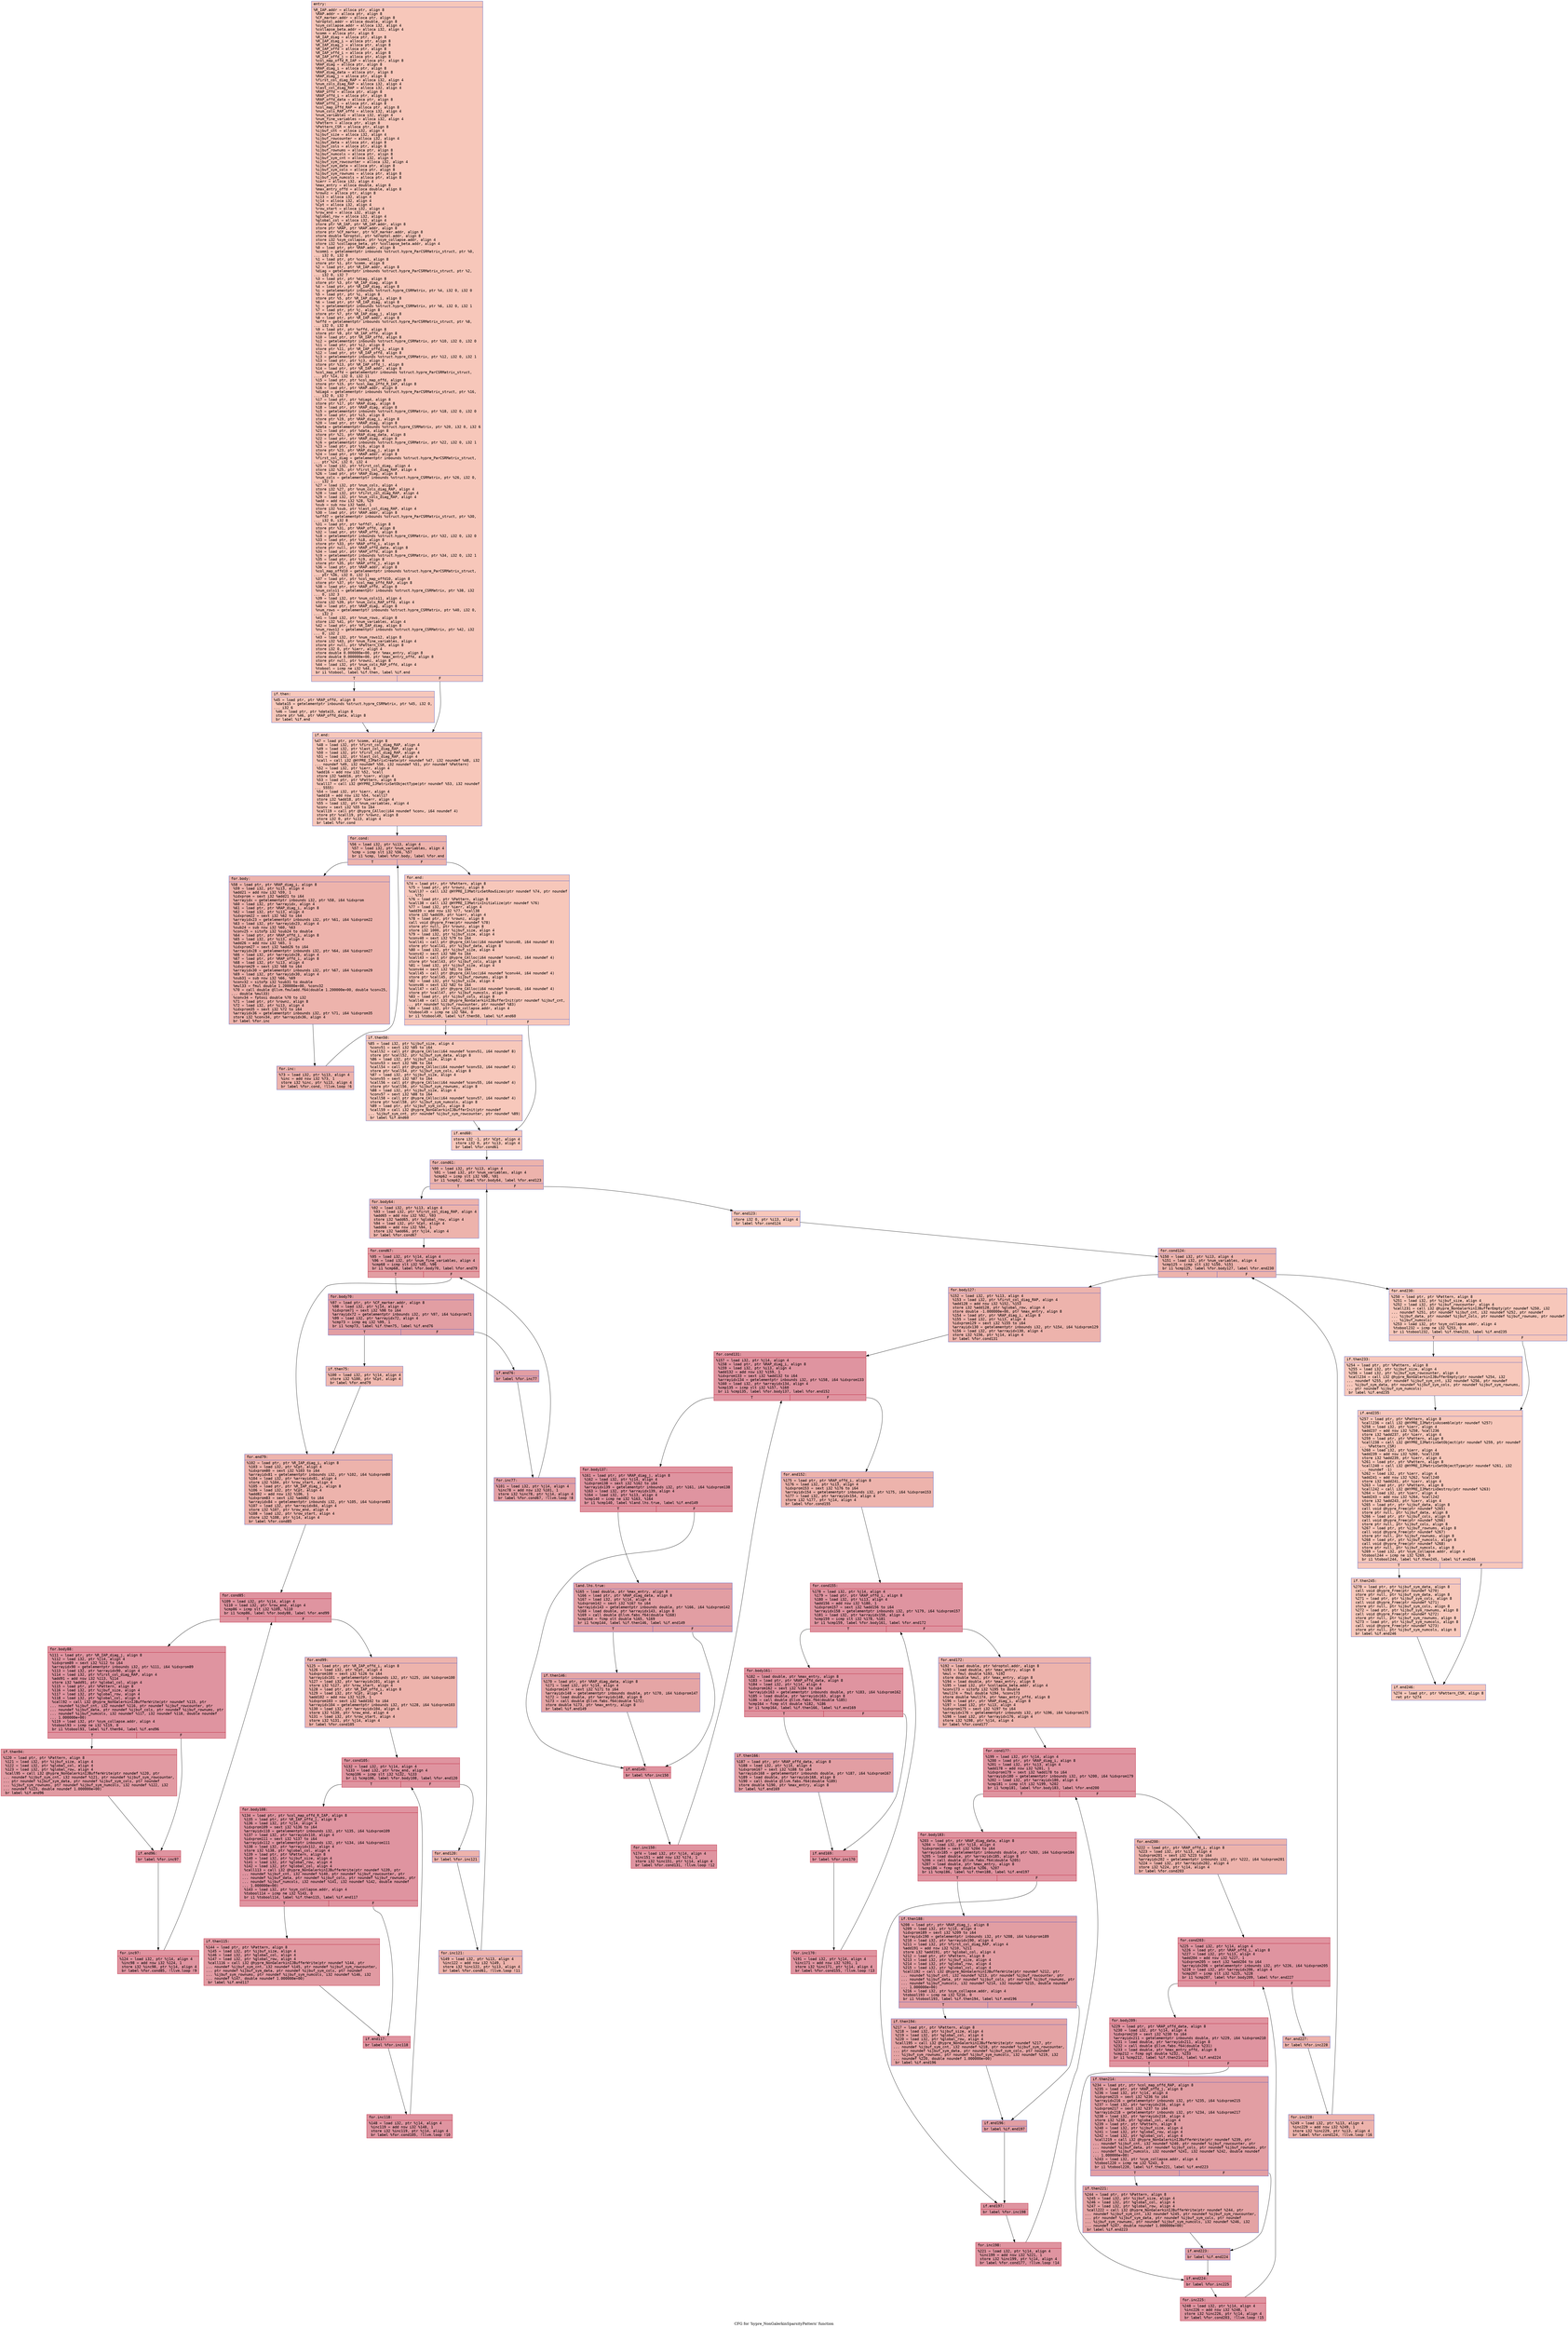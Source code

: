 digraph "CFG for 'hypre_NonGalerkinSparsityPattern' function" {
	label="CFG for 'hypre_NonGalerkinSparsityPattern' function";

	Node0x558f78bff5d0 [shape=record,color="#3d50c3ff", style=filled, fillcolor="#ec7f6370" fontname="Courier",label="{entry:\l|  %R_IAP.addr = alloca ptr, align 8\l  %RAP.addr = alloca ptr, align 8\l  %CF_marker.addr = alloca ptr, align 8\l  %droptol.addr = alloca double, align 8\l  %sym_collapse.addr = alloca i32, align 4\l  %collapse_beta.addr = alloca i32, align 4\l  %comm = alloca ptr, align 8\l  %R_IAP_diag = alloca ptr, align 8\l  %R_IAP_diag_i = alloca ptr, align 8\l  %R_IAP_diag_j = alloca ptr, align 8\l  %R_IAP_offd = alloca ptr, align 8\l  %R_IAP_offd_i = alloca ptr, align 8\l  %R_IAP_offd_j = alloca ptr, align 8\l  %col_map_offd_R_IAP = alloca ptr, align 8\l  %RAP_diag = alloca ptr, align 8\l  %RAP_diag_i = alloca ptr, align 8\l  %RAP_diag_data = alloca ptr, align 8\l  %RAP_diag_j = alloca ptr, align 8\l  %first_col_diag_RAP = alloca i32, align 4\l  %num_cols_diag_RAP = alloca i32, align 4\l  %last_col_diag_RAP = alloca i32, align 4\l  %RAP_offd = alloca ptr, align 8\l  %RAP_offd_i = alloca ptr, align 8\l  %RAP_offd_data = alloca ptr, align 8\l  %RAP_offd_j = alloca ptr, align 8\l  %col_map_offd_RAP = alloca ptr, align 8\l  %num_cols_RAP_offd = alloca i32, align 4\l  %num_variables = alloca i32, align 4\l  %num_fine_variables = alloca i32, align 4\l  %Pattern = alloca ptr, align 8\l  %Pattern_CSR = alloca ptr, align 8\l  %ijbuf_cnt = alloca i32, align 4\l  %ijbuf_size = alloca i32, align 4\l  %ijbuf_rowcounter = alloca i32, align 4\l  %ijbuf_data = alloca ptr, align 8\l  %ijbuf_cols = alloca ptr, align 8\l  %ijbuf_rownums = alloca ptr, align 8\l  %ijbuf_numcols = alloca ptr, align 8\l  %ijbuf_sym_cnt = alloca i32, align 4\l  %ijbuf_sym_rowcounter = alloca i32, align 4\l  %ijbuf_sym_data = alloca ptr, align 8\l  %ijbuf_sym_cols = alloca ptr, align 8\l  %ijbuf_sym_rownums = alloca ptr, align 8\l  %ijbuf_sym_numcols = alloca ptr, align 8\l  %ierr = alloca i32, align 4\l  %max_entry = alloca double, align 8\l  %max_entry_offd = alloca double, align 8\l  %rownz = alloca ptr, align 8\l  %i13 = alloca i32, align 4\l  %j14 = alloca i32, align 4\l  %Cpt = alloca i32, align 4\l  %row_start = alloca i32, align 4\l  %row_end = alloca i32, align 4\l  %global_row = alloca i32, align 4\l  %global_col = alloca i32, align 4\l  store ptr %R_IAP, ptr %R_IAP.addr, align 8\l  store ptr %RAP, ptr %RAP.addr, align 8\l  store ptr %CF_marker, ptr %CF_marker.addr, align 8\l  store double %droptol, ptr %droptol.addr, align 8\l  store i32 %sym_collapse, ptr %sym_collapse.addr, align 4\l  store i32 %collapse_beta, ptr %collapse_beta.addr, align 4\l  %0 = load ptr, ptr %RAP.addr, align 8\l  %comm1 = getelementptr inbounds %struct.hypre_ParCSRMatrix_struct, ptr %0,\l... i32 0, i32 0\l  %1 = load ptr, ptr %comm1, align 8\l  store ptr %1, ptr %comm, align 8\l  %2 = load ptr, ptr %R_IAP.addr, align 8\l  %diag = getelementptr inbounds %struct.hypre_ParCSRMatrix_struct, ptr %2,\l... i32 0, i32 7\l  %3 = load ptr, ptr %diag, align 8\l  store ptr %3, ptr %R_IAP_diag, align 8\l  %4 = load ptr, ptr %R_IAP_diag, align 8\l  %i = getelementptr inbounds %struct.hypre_CSRMatrix, ptr %4, i32 0, i32 0\l  %5 = load ptr, ptr %i, align 8\l  store ptr %5, ptr %R_IAP_diag_i, align 8\l  %6 = load ptr, ptr %R_IAP_diag, align 8\l  %j = getelementptr inbounds %struct.hypre_CSRMatrix, ptr %6, i32 0, i32 1\l  %7 = load ptr, ptr %j, align 8\l  store ptr %7, ptr %R_IAP_diag_j, align 8\l  %8 = load ptr, ptr %R_IAP.addr, align 8\l  %offd = getelementptr inbounds %struct.hypre_ParCSRMatrix_struct, ptr %8,\l... i32 0, i32 8\l  %9 = load ptr, ptr %offd, align 8\l  store ptr %9, ptr %R_IAP_offd, align 8\l  %10 = load ptr, ptr %R_IAP_offd, align 8\l  %i2 = getelementptr inbounds %struct.hypre_CSRMatrix, ptr %10, i32 0, i32 0\l  %11 = load ptr, ptr %i2, align 8\l  store ptr %11, ptr %R_IAP_offd_i, align 8\l  %12 = load ptr, ptr %R_IAP_offd, align 8\l  %j3 = getelementptr inbounds %struct.hypre_CSRMatrix, ptr %12, i32 0, i32 1\l  %13 = load ptr, ptr %j3, align 8\l  store ptr %13, ptr %R_IAP_offd_j, align 8\l  %14 = load ptr, ptr %R_IAP.addr, align 8\l  %col_map_offd = getelementptr inbounds %struct.hypre_ParCSRMatrix_struct,\l... ptr %14, i32 0, i32 11\l  %15 = load ptr, ptr %col_map_offd, align 8\l  store ptr %15, ptr %col_map_offd_R_IAP, align 8\l  %16 = load ptr, ptr %RAP.addr, align 8\l  %diag4 = getelementptr inbounds %struct.hypre_ParCSRMatrix_struct, ptr %16,\l... i32 0, i32 7\l  %17 = load ptr, ptr %diag4, align 8\l  store ptr %17, ptr %RAP_diag, align 8\l  %18 = load ptr, ptr %RAP_diag, align 8\l  %i5 = getelementptr inbounds %struct.hypre_CSRMatrix, ptr %18, i32 0, i32 0\l  %19 = load ptr, ptr %i5, align 8\l  store ptr %19, ptr %RAP_diag_i, align 8\l  %20 = load ptr, ptr %RAP_diag, align 8\l  %data = getelementptr inbounds %struct.hypre_CSRMatrix, ptr %20, i32 0, i32 6\l  %21 = load ptr, ptr %data, align 8\l  store ptr %21, ptr %RAP_diag_data, align 8\l  %22 = load ptr, ptr %RAP_diag, align 8\l  %j6 = getelementptr inbounds %struct.hypre_CSRMatrix, ptr %22, i32 0, i32 1\l  %23 = load ptr, ptr %j6, align 8\l  store ptr %23, ptr %RAP_diag_j, align 8\l  %24 = load ptr, ptr %RAP.addr, align 8\l  %first_col_diag = getelementptr inbounds %struct.hypre_ParCSRMatrix_struct,\l... ptr %24, i32 0, i32 4\l  %25 = load i32, ptr %first_col_diag, align 4\l  store i32 %25, ptr %first_col_diag_RAP, align 4\l  %26 = load ptr, ptr %RAP_diag, align 8\l  %num_cols = getelementptr inbounds %struct.hypre_CSRMatrix, ptr %26, i32 0,\l... i32 3\l  %27 = load i32, ptr %num_cols, align 4\l  store i32 %27, ptr %num_cols_diag_RAP, align 4\l  %28 = load i32, ptr %first_col_diag_RAP, align 4\l  %29 = load i32, ptr %num_cols_diag_RAP, align 4\l  %add = add nsw i32 %28, %29\l  %sub = sub nsw i32 %add, 1\l  store i32 %sub, ptr %last_col_diag_RAP, align 4\l  %30 = load ptr, ptr %RAP.addr, align 8\l  %offd7 = getelementptr inbounds %struct.hypre_ParCSRMatrix_struct, ptr %30,\l... i32 0, i32 8\l  %31 = load ptr, ptr %offd7, align 8\l  store ptr %31, ptr %RAP_offd, align 8\l  %32 = load ptr, ptr %RAP_offd, align 8\l  %i8 = getelementptr inbounds %struct.hypre_CSRMatrix, ptr %32, i32 0, i32 0\l  %33 = load ptr, ptr %i8, align 8\l  store ptr %33, ptr %RAP_offd_i, align 8\l  store ptr null, ptr %RAP_offd_data, align 8\l  %34 = load ptr, ptr %RAP_offd, align 8\l  %j9 = getelementptr inbounds %struct.hypre_CSRMatrix, ptr %34, i32 0, i32 1\l  %35 = load ptr, ptr %j9, align 8\l  store ptr %35, ptr %RAP_offd_j, align 8\l  %36 = load ptr, ptr %RAP.addr, align 8\l  %col_map_offd10 = getelementptr inbounds %struct.hypre_ParCSRMatrix_struct,\l... ptr %36, i32 0, i32 11\l  %37 = load ptr, ptr %col_map_offd10, align 8\l  store ptr %37, ptr %col_map_offd_RAP, align 8\l  %38 = load ptr, ptr %RAP_offd, align 8\l  %num_cols11 = getelementptr inbounds %struct.hypre_CSRMatrix, ptr %38, i32\l... 0, i32 3\l  %39 = load i32, ptr %num_cols11, align 4\l  store i32 %39, ptr %num_cols_RAP_offd, align 4\l  %40 = load ptr, ptr %RAP_diag, align 8\l  %num_rows = getelementptr inbounds %struct.hypre_CSRMatrix, ptr %40, i32 0,\l... i32 2\l  %41 = load i32, ptr %num_rows, align 8\l  store i32 %41, ptr %num_variables, align 4\l  %42 = load ptr, ptr %R_IAP_diag, align 8\l  %num_rows12 = getelementptr inbounds %struct.hypre_CSRMatrix, ptr %42, i32\l... 0, i32 2\l  %43 = load i32, ptr %num_rows12, align 8\l  store i32 %43, ptr %num_fine_variables, align 4\l  store ptr null, ptr %Pattern_CSR, align 8\l  store i32 0, ptr %ierr, align 4\l  store double 0.000000e+00, ptr %max_entry, align 8\l  store double 0.000000e+00, ptr %max_entry_offd, align 8\l  store ptr null, ptr %rownz, align 8\l  %44 = load i32, ptr %num_cols_RAP_offd, align 4\l  %tobool = icmp ne i32 %44, 0\l  br i1 %tobool, label %if.then, label %if.end\l|{<s0>T|<s1>F}}"];
	Node0x558f78bff5d0:s0 -> Node0x558f78c06700[tooltip="entry -> if.then\nProbability 62.50%" ];
	Node0x558f78bff5d0:s1 -> Node0x558f78c06770[tooltip="entry -> if.end\nProbability 37.50%" ];
	Node0x558f78c06700 [shape=record,color="#3d50c3ff", style=filled, fillcolor="#ed836670" fontname="Courier",label="{if.then:\l|  %45 = load ptr, ptr %RAP_offd, align 8\l  %data15 = getelementptr inbounds %struct.hypre_CSRMatrix, ptr %45, i32 0,\l... i32 6\l  %46 = load ptr, ptr %data15, align 8\l  store ptr %46, ptr %RAP_offd_data, align 8\l  br label %if.end\l}"];
	Node0x558f78c06700 -> Node0x558f78c06770[tooltip="if.then -> if.end\nProbability 100.00%" ];
	Node0x558f78c06770 [shape=record,color="#3d50c3ff", style=filled, fillcolor="#ec7f6370" fontname="Courier",label="{if.end:\l|  %47 = load ptr, ptr %comm, align 8\l  %48 = load i32, ptr %first_col_diag_RAP, align 4\l  %49 = load i32, ptr %last_col_diag_RAP, align 4\l  %50 = load i32, ptr %first_col_diag_RAP, align 4\l  %51 = load i32, ptr %last_col_diag_RAP, align 4\l  %call = call i32 @HYPRE_IJMatrixCreate(ptr noundef %47, i32 noundef %48, i32\l... noundef %49, i32 noundef %50, i32 noundef %51, ptr noundef %Pattern)\l  %52 = load i32, ptr %ierr, align 4\l  %add16 = add nsw i32 %52, %call\l  store i32 %add16, ptr %ierr, align 4\l  %53 = load ptr, ptr %Pattern, align 8\l  %call17 = call i32 @HYPRE_IJMatrixSetObjectType(ptr noundef %53, i32 noundef\l... 5555)\l  %54 = load i32, ptr %ierr, align 4\l  %add18 = add nsw i32 %54, %call17\l  store i32 %add18, ptr %ierr, align 4\l  %55 = load i32, ptr %num_variables, align 4\l  %conv = sext i32 %55 to i64\l  %call19 = call ptr @hypre_CAlloc(i64 noundef %conv, i64 noundef 4)\l  store ptr %call19, ptr %rownz, align 8\l  store i32 0, ptr %i13, align 4\l  br label %for.cond\l}"];
	Node0x558f78c06770 -> Node0x558f78c081d0[tooltip="if.end -> for.cond\nProbability 100.00%" ];
	Node0x558f78c081d0 [shape=record,color="#3d50c3ff", style=filled, fillcolor="#d6524470" fontname="Courier",label="{for.cond:\l|  %56 = load i32, ptr %i13, align 4\l  %57 = load i32, ptr %num_variables, align 4\l  %cmp = icmp slt i32 %56, %57\l  br i1 %cmp, label %for.body, label %for.end\l|{<s0>T|<s1>F}}"];
	Node0x558f78c081d0:s0 -> Node0x558f78c01a70[tooltip="for.cond -> for.body\nProbability 96.88%" ];
	Node0x558f78c081d0:s1 -> Node0x558f78c01af0[tooltip="for.cond -> for.end\nProbability 3.12%" ];
	Node0x558f78c01a70 [shape=record,color="#3d50c3ff", style=filled, fillcolor="#d6524470" fontname="Courier",label="{for.body:\l|  %58 = load ptr, ptr %RAP_diag_i, align 8\l  %59 = load i32, ptr %i13, align 4\l  %add21 = add nsw i32 %59, 1\l  %idxprom = sext i32 %add21 to i64\l  %arrayidx = getelementptr inbounds i32, ptr %58, i64 %idxprom\l  %60 = load i32, ptr %arrayidx, align 4\l  %61 = load ptr, ptr %RAP_diag_i, align 8\l  %62 = load i32, ptr %i13, align 4\l  %idxprom22 = sext i32 %62 to i64\l  %arrayidx23 = getelementptr inbounds i32, ptr %61, i64 %idxprom22\l  %63 = load i32, ptr %arrayidx23, align 4\l  %sub24 = sub nsw i32 %60, %63\l  %conv25 = sitofp i32 %sub24 to double\l  %64 = load ptr, ptr %RAP_offd_i, align 8\l  %65 = load i32, ptr %i13, align 4\l  %add26 = add nsw i32 %65, 1\l  %idxprom27 = sext i32 %add26 to i64\l  %arrayidx28 = getelementptr inbounds i32, ptr %64, i64 %idxprom27\l  %66 = load i32, ptr %arrayidx28, align 4\l  %67 = load ptr, ptr %RAP_offd_i, align 8\l  %68 = load i32, ptr %i13, align 4\l  %idxprom29 = sext i32 %68 to i64\l  %arrayidx30 = getelementptr inbounds i32, ptr %67, i64 %idxprom29\l  %69 = load i32, ptr %arrayidx30, align 4\l  %sub31 = sub nsw i32 %66, %69\l  %conv32 = sitofp i32 %sub31 to double\l  %mul33 = fmul double 1.200000e+00, %conv32\l  %70 = call double @llvm.fmuladd.f64(double 1.200000e+00, double %conv25,\l... double %mul33)\l  %conv34 = fptosi double %70 to i32\l  %71 = load ptr, ptr %rownz, align 8\l  %72 = load i32, ptr %i13, align 4\l  %idxprom35 = sext i32 %72 to i64\l  %arrayidx36 = getelementptr inbounds i32, ptr %71, i64 %idxprom35\l  store i32 %conv34, ptr %arrayidx36, align 4\l  br label %for.inc\l}"];
	Node0x558f78c01a70 -> Node0x558f78c0a0d0[tooltip="for.body -> for.inc\nProbability 100.00%" ];
	Node0x558f78c0a0d0 [shape=record,color="#3d50c3ff", style=filled, fillcolor="#d6524470" fontname="Courier",label="{for.inc:\l|  %73 = load i32, ptr %i13, align 4\l  %inc = add nsw i32 %73, 1\l  store i32 %inc, ptr %i13, align 4\l  br label %for.cond, !llvm.loop !6\l}"];
	Node0x558f78c0a0d0 -> Node0x558f78c081d0[tooltip="for.inc -> for.cond\nProbability 100.00%" ];
	Node0x558f78c01af0 [shape=record,color="#3d50c3ff", style=filled, fillcolor="#ec7f6370" fontname="Courier",label="{for.end:\l|  %74 = load ptr, ptr %Pattern, align 8\l  %75 = load ptr, ptr %rownz, align 8\l  %call37 = call i32 @HYPRE_IJMatrixSetRowSizes(ptr noundef %74, ptr noundef\l... %75)\l  %76 = load ptr, ptr %Pattern, align 8\l  %call38 = call i32 @HYPRE_IJMatrixInitialize(ptr noundef %76)\l  %77 = load i32, ptr %ierr, align 4\l  %add39 = add nsw i32 %77, %call38\l  store i32 %add39, ptr %ierr, align 4\l  %78 = load ptr, ptr %rownz, align 8\l  call void @hypre_Free(ptr noundef %78)\l  store ptr null, ptr %rownz, align 8\l  store i32 1000, ptr %ijbuf_size, align 4\l  %79 = load i32, ptr %ijbuf_size, align 4\l  %conv40 = sext i32 %79 to i64\l  %call41 = call ptr @hypre_CAlloc(i64 noundef %conv40, i64 noundef 8)\l  store ptr %call41, ptr %ijbuf_data, align 8\l  %80 = load i32, ptr %ijbuf_size, align 4\l  %conv42 = sext i32 %80 to i64\l  %call43 = call ptr @hypre_CAlloc(i64 noundef %conv42, i64 noundef 4)\l  store ptr %call43, ptr %ijbuf_cols, align 8\l  %81 = load i32, ptr %ijbuf_size, align 4\l  %conv44 = sext i32 %81 to i64\l  %call45 = call ptr @hypre_CAlloc(i64 noundef %conv44, i64 noundef 4)\l  store ptr %call45, ptr %ijbuf_rownums, align 8\l  %82 = load i32, ptr %ijbuf_size, align 4\l  %conv46 = sext i32 %82 to i64\l  %call47 = call ptr @hypre_CAlloc(i64 noundef %conv46, i64 noundef 4)\l  store ptr %call47, ptr %ijbuf_numcols, align 8\l  %83 = load ptr, ptr %ijbuf_cols, align 8\l  %call48 = call i32 @hypre_NonGalerkinIJBufferInit(ptr noundef %ijbuf_cnt,\l... ptr noundef %ijbuf_rowcounter, ptr noundef %83)\l  %84 = load i32, ptr %sym_collapse.addr, align 4\l  %tobool49 = icmp ne i32 %84, 0\l  br i1 %tobool49, label %if.then50, label %if.end60\l|{<s0>T|<s1>F}}"];
	Node0x558f78c01af0:s0 -> Node0x558f78c0bd40[tooltip="for.end -> if.then50\nProbability 62.50%" ];
	Node0x558f78c01af0:s1 -> Node0x558f78c0bd90[tooltip="for.end -> if.end60\nProbability 37.50%" ];
	Node0x558f78c0bd40 [shape=record,color="#3d50c3ff", style=filled, fillcolor="#ed836670" fontname="Courier",label="{if.then50:\l|  %85 = load i32, ptr %ijbuf_size, align 4\l  %conv51 = sext i32 %85 to i64\l  %call52 = call ptr @hypre_CAlloc(i64 noundef %conv51, i64 noundef 8)\l  store ptr %call52, ptr %ijbuf_sym_data, align 8\l  %86 = load i32, ptr %ijbuf_size, align 4\l  %conv53 = sext i32 %86 to i64\l  %call54 = call ptr @hypre_CAlloc(i64 noundef %conv53, i64 noundef 4)\l  store ptr %call54, ptr %ijbuf_sym_cols, align 8\l  %87 = load i32, ptr %ijbuf_size, align 4\l  %conv55 = sext i32 %87 to i64\l  %call56 = call ptr @hypre_CAlloc(i64 noundef %conv55, i64 noundef 4)\l  store ptr %call56, ptr %ijbuf_sym_rownums, align 8\l  %88 = load i32, ptr %ijbuf_size, align 4\l  %conv57 = sext i32 %88 to i64\l  %call58 = call ptr @hypre_CAlloc(i64 noundef %conv57, i64 noundef 4)\l  store ptr %call58, ptr %ijbuf_sym_numcols, align 8\l  %89 = load ptr, ptr %ijbuf_sym_cols, align 8\l  %call59 = call i32 @hypre_NonGalerkinIJBufferInit(ptr noundef\l... %ijbuf_sym_cnt, ptr noundef %ijbuf_sym_rowcounter, ptr noundef %89)\l  br label %if.end60\l}"];
	Node0x558f78c0bd40 -> Node0x558f78c0bd90[tooltip="if.then50 -> if.end60\nProbability 100.00%" ];
	Node0x558f78c0bd90 [shape=record,color="#3d50c3ff", style=filled, fillcolor="#ec7f6370" fontname="Courier",label="{if.end60:\l|  store i32 -1, ptr %Cpt, align 4\l  store i32 0, ptr %i13, align 4\l  br label %for.cond61\l}"];
	Node0x558f78c0bd90 -> Node0x558f78c0cd40[tooltip="if.end60 -> for.cond61\nProbability 100.00%" ];
	Node0x558f78c0cd40 [shape=record,color="#3d50c3ff", style=filled, fillcolor="#d6524470" fontname="Courier",label="{for.cond61:\l|  %90 = load i32, ptr %i13, align 4\l  %91 = load i32, ptr %num_variables, align 4\l  %cmp62 = icmp slt i32 %90, %91\l  br i1 %cmp62, label %for.body64, label %for.end123\l|{<s0>T|<s1>F}}"];
	Node0x558f78c0cd40:s0 -> Node0x558f78c0cf90[tooltip="for.cond61 -> for.body64\nProbability 96.88%" ];
	Node0x558f78c0cd40:s1 -> Node0x558f78c0cfe0[tooltip="for.cond61 -> for.end123\nProbability 3.12%" ];
	Node0x558f78c0cf90 [shape=record,color="#3d50c3ff", style=filled, fillcolor="#d6524470" fontname="Courier",label="{for.body64:\l|  %92 = load i32, ptr %i13, align 4\l  %93 = load i32, ptr %first_col_diag_RAP, align 4\l  %add65 = add nsw i32 %92, %93\l  store i32 %add65, ptr %global_row, align 4\l  %94 = load i32, ptr %Cpt, align 4\l  %add66 = add nsw i32 %94, 1\l  store i32 %add66, ptr %j14, align 4\l  br label %for.cond67\l}"];
	Node0x558f78c0cf90 -> Node0x558f78c0d560[tooltip="for.body64 -> for.cond67\nProbability 100.00%" ];
	Node0x558f78c0d560 [shape=record,color="#b70d28ff", style=filled, fillcolor="#be242e70" fontname="Courier",label="{for.cond67:\l|  %95 = load i32, ptr %j14, align 4\l  %96 = load i32, ptr %num_fine_variables, align 4\l  %cmp68 = icmp slt i32 %95, %96\l  br i1 %cmp68, label %for.body70, label %for.end79\l|{<s0>T|<s1>F}}"];
	Node0x558f78c0d560:s0 -> Node0x558f78c06d60[tooltip="for.cond67 -> for.body70\nProbability 96.88%" ];
	Node0x558f78c0d560:s1 -> Node0x558f78c06db0[tooltip="for.cond67 -> for.end79\nProbability 3.12%" ];
	Node0x558f78c06d60 [shape=record,color="#3d50c3ff", style=filled, fillcolor="#be242e70" fontname="Courier",label="{for.body70:\l|  %97 = load ptr, ptr %CF_marker.addr, align 8\l  %98 = load i32, ptr %j14, align 4\l  %idxprom71 = sext i32 %98 to i64\l  %arrayidx72 = getelementptr inbounds i32, ptr %97, i64 %idxprom71\l  %99 = load i32, ptr %arrayidx72, align 4\l  %cmp73 = icmp eq i32 %99, 1\l  br i1 %cmp73, label %if.then75, label %if.end76\l|{<s0>T|<s1>F}}"];
	Node0x558f78c06d60:s0 -> Node0x558f78c072b0[tooltip="for.body70 -> if.then75\nProbability 3.12%" ];
	Node0x558f78c06d60:s1 -> Node0x558f78c07330[tooltip="for.body70 -> if.end76\nProbability 96.88%" ];
	Node0x558f78c072b0 [shape=record,color="#3d50c3ff", style=filled, fillcolor="#dc5d4a70" fontname="Courier",label="{if.then75:\l|  %100 = load i32, ptr %j14, align 4\l  store i32 %100, ptr %Cpt, align 4\l  br label %for.end79\l}"];
	Node0x558f78c072b0 -> Node0x558f78c06db0[tooltip="if.then75 -> for.end79\nProbability 100.00%" ];
	Node0x558f78c07330 [shape=record,color="#3d50c3ff", style=filled, fillcolor="#be242e70" fontname="Courier",label="{if.end76:\l|  br label %for.inc77\l}"];
	Node0x558f78c07330 -> Node0x558f78c0e8f0[tooltip="if.end76 -> for.inc77\nProbability 100.00%" ];
	Node0x558f78c0e8f0 [shape=record,color="#3d50c3ff", style=filled, fillcolor="#be242e70" fontname="Courier",label="{for.inc77:\l|  %101 = load i32, ptr %j14, align 4\l  %inc78 = add nsw i32 %101, 1\l  store i32 %inc78, ptr %j14, align 4\l  br label %for.cond67, !llvm.loop !8\l}"];
	Node0x558f78c0e8f0 -> Node0x558f78c0d560[tooltip="for.inc77 -> for.cond67\nProbability 100.00%" ];
	Node0x558f78c06db0 [shape=record,color="#3d50c3ff", style=filled, fillcolor="#d6524470" fontname="Courier",label="{for.end79:\l|  %102 = load ptr, ptr %R_IAP_diag_i, align 8\l  %103 = load i32, ptr %Cpt, align 4\l  %idxprom80 = sext i32 %103 to i64\l  %arrayidx81 = getelementptr inbounds i32, ptr %102, i64 %idxprom80\l  %104 = load i32, ptr %arrayidx81, align 4\l  store i32 %104, ptr %row_start, align 4\l  %105 = load ptr, ptr %R_IAP_diag_i, align 8\l  %106 = load i32, ptr %Cpt, align 4\l  %add82 = add nsw i32 %106, 1\l  %idxprom83 = sext i32 %add82 to i64\l  %arrayidx84 = getelementptr inbounds i32, ptr %105, i64 %idxprom83\l  %107 = load i32, ptr %arrayidx84, align 4\l  store i32 %107, ptr %row_end, align 4\l  %108 = load i32, ptr %row_start, align 4\l  store i32 %108, ptr %j14, align 4\l  br label %for.cond85\l}"];
	Node0x558f78c06db0 -> Node0x558f78c0f660[tooltip="for.end79 -> for.cond85\nProbability 100.00%" ];
	Node0x558f78c0f660 [shape=record,color="#b70d28ff", style=filled, fillcolor="#b70d2870" fontname="Courier",label="{for.cond85:\l|  %109 = load i32, ptr %j14, align 4\l  %110 = load i32, ptr %row_end, align 4\l  %cmp86 = icmp slt i32 %109, %110\l  br i1 %cmp86, label %for.body88, label %for.end99\l|{<s0>T|<s1>F}}"];
	Node0x558f78c0f660:s0 -> Node0x558f78c0f900[tooltip="for.cond85 -> for.body88\nProbability 96.88%" ];
	Node0x558f78c0f660:s1 -> Node0x558f78c0f980[tooltip="for.cond85 -> for.end99\nProbability 3.12%" ];
	Node0x558f78c0f900 [shape=record,color="#b70d28ff", style=filled, fillcolor="#b70d2870" fontname="Courier",label="{for.body88:\l|  %111 = load ptr, ptr %R_IAP_diag_j, align 8\l  %112 = load i32, ptr %j14, align 4\l  %idxprom89 = sext i32 %112 to i64\l  %arrayidx90 = getelementptr inbounds i32, ptr %111, i64 %idxprom89\l  %113 = load i32, ptr %arrayidx90, align 4\l  %114 = load i32, ptr %first_col_diag_RAP, align 4\l  %add91 = add nsw i32 %113, %114\l  store i32 %add91, ptr %global_col, align 4\l  %115 = load ptr, ptr %Pattern, align 8\l  %116 = load i32, ptr %ijbuf_size, align 4\l  %117 = load i32, ptr %global_row, align 4\l  %118 = load i32, ptr %global_col, align 4\l  %call92 = call i32 @hypre_NonGalerkinIJBufferWrite(ptr noundef %115, ptr\l... noundef %ijbuf_cnt, i32 noundef %116, ptr noundef %ijbuf_rowcounter, ptr\l... noundef %ijbuf_data, ptr noundef %ijbuf_cols, ptr noundef %ijbuf_rownums, ptr\l... noundef %ijbuf_numcols, i32 noundef %117, i32 noundef %118, double noundef\l... 1.000000e+00)\l  %119 = load i32, ptr %sym_collapse.addr, align 4\l  %tobool93 = icmp ne i32 %119, 0\l  br i1 %tobool93, label %if.then94, label %if.end96\l|{<s0>T|<s1>F}}"];
	Node0x558f78c0f900:s0 -> Node0x558f78bc39c0[tooltip="for.body88 -> if.then94\nProbability 62.50%" ];
	Node0x558f78c0f900:s1 -> Node0x558f78bc3a10[tooltip="for.body88 -> if.end96\nProbability 37.50%" ];
	Node0x558f78bc39c0 [shape=record,color="#b70d28ff", style=filled, fillcolor="#bb1b2c70" fontname="Courier",label="{if.then94:\l|  %120 = load ptr, ptr %Pattern, align 8\l  %121 = load i32, ptr %ijbuf_size, align 4\l  %122 = load i32, ptr %global_col, align 4\l  %123 = load i32, ptr %global_row, align 4\l  %call95 = call i32 @hypre_NonGalerkinIJBufferWrite(ptr noundef %120, ptr\l... noundef %ijbuf_sym_cnt, i32 noundef %121, ptr noundef %ijbuf_sym_rowcounter,\l... ptr noundef %ijbuf_sym_data, ptr noundef %ijbuf_sym_cols, ptr noundef\l... %ijbuf_sym_rownums, ptr noundef %ijbuf_sym_numcols, i32 noundef %122, i32\l... noundef %123, double noundef 1.000000e+00)\l  br label %if.end96\l}"];
	Node0x558f78bc39c0 -> Node0x558f78bc3a10[tooltip="if.then94 -> if.end96\nProbability 100.00%" ];
	Node0x558f78bc3a10 [shape=record,color="#b70d28ff", style=filled, fillcolor="#b70d2870" fontname="Courier",label="{if.end96:\l|  br label %for.inc97\l}"];
	Node0x558f78bc3a10 -> Node0x558f78bc40f0[tooltip="if.end96 -> for.inc97\nProbability 100.00%" ];
	Node0x558f78bc40f0 [shape=record,color="#b70d28ff", style=filled, fillcolor="#b70d2870" fontname="Courier",label="{for.inc97:\l|  %124 = load i32, ptr %j14, align 4\l  %inc98 = add nsw i32 %124, 1\l  store i32 %inc98, ptr %j14, align 4\l  br label %for.cond85, !llvm.loop !9\l}"];
	Node0x558f78bc40f0 -> Node0x558f78c0f660[tooltip="for.inc97 -> for.cond85\nProbability 100.00%" ];
	Node0x558f78c0f980 [shape=record,color="#3d50c3ff", style=filled, fillcolor="#d6524470" fontname="Courier",label="{for.end99:\l|  %125 = load ptr, ptr %R_IAP_offd_i, align 8\l  %126 = load i32, ptr %Cpt, align 4\l  %idxprom100 = sext i32 %126 to i64\l  %arrayidx101 = getelementptr inbounds i32, ptr %125, i64 %idxprom100\l  %127 = load i32, ptr %arrayidx101, align 4\l  store i32 %127, ptr %row_start, align 4\l  %128 = load ptr, ptr %R_IAP_offd_i, align 8\l  %129 = load i32, ptr %Cpt, align 4\l  %add102 = add nsw i32 %129, 1\l  %idxprom103 = sext i32 %add102 to i64\l  %arrayidx104 = getelementptr inbounds i32, ptr %128, i64 %idxprom103\l  %130 = load i32, ptr %arrayidx104, align 4\l  store i32 %130, ptr %row_end, align 4\l  %131 = load i32, ptr %row_start, align 4\l  store i32 %131, ptr %j14, align 4\l  br label %for.cond105\l}"];
	Node0x558f78c0f980 -> Node0x558f78bc4c00[tooltip="for.end99 -> for.cond105\nProbability 100.00%" ];
	Node0x558f78bc4c00 [shape=record,color="#b70d28ff", style=filled, fillcolor="#b70d2870" fontname="Courier",label="{for.cond105:\l|  %132 = load i32, ptr %j14, align 4\l  %133 = load i32, ptr %row_end, align 4\l  %cmp106 = icmp slt i32 %132, %133\l  br i1 %cmp106, label %for.body108, label %for.end120\l|{<s0>T|<s1>F}}"];
	Node0x558f78bc4c00:s0 -> Node0x558f78bc4ea0[tooltip="for.cond105 -> for.body108\nProbability 96.88%" ];
	Node0x558f78bc4c00:s1 -> Node0x558f78bc4f20[tooltip="for.cond105 -> for.end120\nProbability 3.12%" ];
	Node0x558f78bc4ea0 [shape=record,color="#b70d28ff", style=filled, fillcolor="#b70d2870" fontname="Courier",label="{for.body108:\l|  %134 = load ptr, ptr %col_map_offd_R_IAP, align 8\l  %135 = load ptr, ptr %R_IAP_offd_j, align 8\l  %136 = load i32, ptr %j14, align 4\l  %idxprom109 = sext i32 %136 to i64\l  %arrayidx110 = getelementptr inbounds i32, ptr %135, i64 %idxprom109\l  %137 = load i32, ptr %arrayidx110, align 4\l  %idxprom111 = sext i32 %137 to i64\l  %arrayidx112 = getelementptr inbounds i32, ptr %134, i64 %idxprom111\l  %138 = load i32, ptr %arrayidx112, align 4\l  store i32 %138, ptr %global_col, align 4\l  %139 = load ptr, ptr %Pattern, align 8\l  %140 = load i32, ptr %ijbuf_size, align 4\l  %141 = load i32, ptr %global_row, align 4\l  %142 = load i32, ptr %global_col, align 4\l  %call113 = call i32 @hypre_NonGalerkinIJBufferWrite(ptr noundef %139, ptr\l... noundef %ijbuf_cnt, i32 noundef %140, ptr noundef %ijbuf_rowcounter, ptr\l... noundef %ijbuf_data, ptr noundef %ijbuf_cols, ptr noundef %ijbuf_rownums, ptr\l... noundef %ijbuf_numcols, i32 noundef %141, i32 noundef %142, double noundef\l... 1.000000e+00)\l  %143 = load i32, ptr %sym_collapse.addr, align 4\l  %tobool114 = icmp ne i32 %143, 0\l  br i1 %tobool114, label %if.then115, label %if.end117\l|{<s0>T|<s1>F}}"];
	Node0x558f78bc4ea0:s0 -> Node0x558f78c084a0[tooltip="for.body108 -> if.then115\nProbability 62.50%" ];
	Node0x558f78bc4ea0:s1 -> Node0x558f78c084f0[tooltip="for.body108 -> if.end117\nProbability 37.50%" ];
	Node0x558f78c084a0 [shape=record,color="#b70d28ff", style=filled, fillcolor="#bb1b2c70" fontname="Courier",label="{if.then115:\l|  %144 = load ptr, ptr %Pattern, align 8\l  %145 = load i32, ptr %ijbuf_size, align 4\l  %146 = load i32, ptr %global_col, align 4\l  %147 = load i32, ptr %global_row, align 4\l  %call116 = call i32 @hypre_NonGalerkinIJBufferWrite(ptr noundef %144, ptr\l... noundef %ijbuf_sym_cnt, i32 noundef %145, ptr noundef %ijbuf_sym_rowcounter,\l... ptr noundef %ijbuf_sym_data, ptr noundef %ijbuf_sym_cols, ptr noundef\l... %ijbuf_sym_rownums, ptr noundef %ijbuf_sym_numcols, i32 noundef %146, i32\l... noundef %147, double noundef 1.000000e+00)\l  br label %if.end117\l}"];
	Node0x558f78c084a0 -> Node0x558f78c084f0[tooltip="if.then115 -> if.end117\nProbability 100.00%" ];
	Node0x558f78c084f0 [shape=record,color="#b70d28ff", style=filled, fillcolor="#b70d2870" fontname="Courier",label="{if.end117:\l|  br label %for.inc118\l}"];
	Node0x558f78c084f0 -> Node0x558f78c08bd0[tooltip="if.end117 -> for.inc118\nProbability 100.00%" ];
	Node0x558f78c08bd0 [shape=record,color="#b70d28ff", style=filled, fillcolor="#b70d2870" fontname="Courier",label="{for.inc118:\l|  %148 = load i32, ptr %j14, align 4\l  %inc119 = add nsw i32 %148, 1\l  store i32 %inc119, ptr %j14, align 4\l  br label %for.cond105, !llvm.loop !10\l}"];
	Node0x558f78c08bd0 -> Node0x558f78bc4c00[tooltip="for.inc118 -> for.cond105\nProbability 100.00%" ];
	Node0x558f78bc4f20 [shape=record,color="#3d50c3ff", style=filled, fillcolor="#d6524470" fontname="Courier",label="{for.end120:\l|  br label %for.inc121\l}"];
	Node0x558f78bc4f20 -> Node0x558f78c08ee0[tooltip="for.end120 -> for.inc121\nProbability 100.00%" ];
	Node0x558f78c08ee0 [shape=record,color="#3d50c3ff", style=filled, fillcolor="#d6524470" fontname="Courier",label="{for.inc121:\l|  %149 = load i32, ptr %i13, align 4\l  %inc122 = add nsw i32 %149, 1\l  store i32 %inc122, ptr %i13, align 4\l  br label %for.cond61, !llvm.loop !11\l}"];
	Node0x558f78c08ee0 -> Node0x558f78c0cd40[tooltip="for.inc121 -> for.cond61\nProbability 100.00%" ];
	Node0x558f78c0cfe0 [shape=record,color="#3d50c3ff", style=filled, fillcolor="#ec7f6370" fontname="Courier",label="{for.end123:\l|  store i32 0, ptr %i13, align 4\l  br label %for.cond124\l}"];
	Node0x558f78c0cfe0 -> Node0x558f78bc7820[tooltip="for.end123 -> for.cond124\nProbability 100.00%" ];
	Node0x558f78bc7820 [shape=record,color="#3d50c3ff", style=filled, fillcolor="#d6524470" fontname="Courier",label="{for.cond124:\l|  %150 = load i32, ptr %i13, align 4\l  %151 = load i32, ptr %num_variables, align 4\l  %cmp125 = icmp slt i32 %150, %151\l  br i1 %cmp125, label %for.body127, label %for.end230\l|{<s0>T|<s1>F}}"];
	Node0x558f78bc7820:s0 -> Node0x558f78bc7a90[tooltip="for.cond124 -> for.body127\nProbability 96.88%" ];
	Node0x558f78bc7820:s1 -> Node0x558f78bc7b10[tooltip="for.cond124 -> for.end230\nProbability 3.12%" ];
	Node0x558f78bc7a90 [shape=record,color="#3d50c3ff", style=filled, fillcolor="#d6524470" fontname="Courier",label="{for.body127:\l|  %152 = load i32, ptr %i13, align 4\l  %153 = load i32, ptr %first_col_diag_RAP, align 4\l  %add128 = add nsw i32 %152, %153\l  store i32 %add128, ptr %global_row, align 4\l  store double -1.000000e+00, ptr %max_entry, align 8\l  %154 = load ptr, ptr %RAP_diag_i, align 8\l  %155 = load i32, ptr %i13, align 4\l  %idxprom129 = sext i32 %155 to i64\l  %arrayidx130 = getelementptr inbounds i32, ptr %154, i64 %idxprom129\l  %156 = load i32, ptr %arrayidx130, align 4\l  store i32 %156, ptr %j14, align 4\l  br label %for.cond131\l}"];
	Node0x558f78bc7a90 -> Node0x558f78bc8320[tooltip="for.body127 -> for.cond131\nProbability 100.00%" ];
	Node0x558f78bc8320 [shape=record,color="#b70d28ff", style=filled, fillcolor="#b70d2870" fontname="Courier",label="{for.cond131:\l|  %157 = load i32, ptr %j14, align 4\l  %158 = load ptr, ptr %RAP_diag_i, align 8\l  %159 = load i32, ptr %i13, align 4\l  %add132 = add nsw i32 %159, 1\l  %idxprom133 = sext i32 %add132 to i64\l  %arrayidx134 = getelementptr inbounds i32, ptr %158, i64 %idxprom133\l  %160 = load i32, ptr %arrayidx134, align 4\l  %cmp135 = icmp slt i32 %157, %160\l  br i1 %cmp135, label %for.body137, label %for.end152\l|{<s0>T|<s1>F}}"];
	Node0x558f78bc8320:s0 -> Node0x558f78bc88c0[tooltip="for.cond131 -> for.body137\nProbability 96.88%" ];
	Node0x558f78bc8320:s1 -> Node0x558f78bc8940[tooltip="for.cond131 -> for.end152\nProbability 3.12%" ];
	Node0x558f78bc88c0 [shape=record,color="#b70d28ff", style=filled, fillcolor="#b70d2870" fontname="Courier",label="{for.body137:\l|  %161 = load ptr, ptr %RAP_diag_j, align 8\l  %162 = load i32, ptr %j14, align 4\l  %idxprom138 = sext i32 %162 to i64\l  %arrayidx139 = getelementptr inbounds i32, ptr %161, i64 %idxprom138\l  %163 = load i32, ptr %arrayidx139, align 4\l  %164 = load i32, ptr %i13, align 4\l  %cmp140 = icmp ne i32 %163, %164\l  br i1 %cmp140, label %land.lhs.true, label %if.end149\l|{<s0>T|<s1>F}}"];
	Node0x558f78bc88c0:s0 -> Node0x558f78bc8e90[tooltip="for.body137 -> land.lhs.true\nProbability 50.00%" ];
	Node0x558f78bc88c0:s1 -> Node0x558f78bc8f10[tooltip="for.body137 -> if.end149\nProbability 50.00%" ];
	Node0x558f78bc8e90 [shape=record,color="#3d50c3ff", style=filled, fillcolor="#be242e70" fontname="Courier",label="{land.lhs.true:\l|  %165 = load double, ptr %max_entry, align 8\l  %166 = load ptr, ptr %RAP_diag_data, align 8\l  %167 = load i32, ptr %j14, align 4\l  %idxprom142 = sext i32 %167 to i64\l  %arrayidx143 = getelementptr inbounds double, ptr %166, i64 %idxprom142\l  %168 = load double, ptr %arrayidx143, align 8\l  %169 = call double @llvm.fabs.f64(double %168)\l  %cmp144 = fcmp olt double %165, %169\l  br i1 %cmp144, label %if.then146, label %if.end149\l|{<s0>T|<s1>F}}"];
	Node0x558f78bc8e90:s0 -> Node0x558f78bc9550[tooltip="land.lhs.true -> if.then146\nProbability 50.00%" ];
	Node0x558f78bc8e90:s1 -> Node0x558f78bc8f10[tooltip="land.lhs.true -> if.end149\nProbability 50.00%" ];
	Node0x558f78bc9550 [shape=record,color="#3d50c3ff", style=filled, fillcolor="#c5333470" fontname="Courier",label="{if.then146:\l|  %170 = load ptr, ptr %RAP_diag_data, align 8\l  %171 = load i32, ptr %j14, align 4\l  %idxprom147 = sext i32 %171 to i64\l  %arrayidx148 = getelementptr inbounds double, ptr %170, i64 %idxprom147\l  %172 = load double, ptr %arrayidx148, align 8\l  %173 = call double @llvm.fabs.f64(double %172)\l  store double %173, ptr %max_entry, align 8\l  br label %if.end149\l}"];
	Node0x558f78bc9550 -> Node0x558f78bc8f10[tooltip="if.then146 -> if.end149\nProbability 100.00%" ];
	Node0x558f78bc8f10 [shape=record,color="#b70d28ff", style=filled, fillcolor="#b70d2870" fontname="Courier",label="{if.end149:\l|  br label %for.inc150\l}"];
	Node0x558f78bc8f10 -> Node0x558f78bc9b90[tooltip="if.end149 -> for.inc150\nProbability 100.00%" ];
	Node0x558f78bc9b90 [shape=record,color="#b70d28ff", style=filled, fillcolor="#b70d2870" fontname="Courier",label="{for.inc150:\l|  %174 = load i32, ptr %j14, align 4\l  %inc151 = add nsw i32 %174, 1\l  store i32 %inc151, ptr %j14, align 4\l  br label %for.cond131, !llvm.loop !12\l}"];
	Node0x558f78bc9b90 -> Node0x558f78bc8320[tooltip="for.inc150 -> for.cond131\nProbability 100.00%" ];
	Node0x558f78bc8940 [shape=record,color="#3d50c3ff", style=filled, fillcolor="#d6524470" fontname="Courier",label="{for.end152:\l|  %175 = load ptr, ptr %RAP_offd_i, align 8\l  %176 = load i32, ptr %i13, align 4\l  %idxprom153 = sext i32 %176 to i64\l  %arrayidx154 = getelementptr inbounds i32, ptr %175, i64 %idxprom153\l  %177 = load i32, ptr %arrayidx154, align 4\l  store i32 %177, ptr %j14, align 4\l  br label %for.cond155\l}"];
	Node0x558f78bc8940 -> Node0x558f78bca380[tooltip="for.end152 -> for.cond155\nProbability 100.00%" ];
	Node0x558f78bca380 [shape=record,color="#b70d28ff", style=filled, fillcolor="#b70d2870" fontname="Courier",label="{for.cond155:\l|  %178 = load i32, ptr %j14, align 4\l  %179 = load ptr, ptr %RAP_offd_i, align 8\l  %180 = load i32, ptr %i13, align 4\l  %add156 = add nsw i32 %180, 1\l  %idxprom157 = sext i32 %add156 to i64\l  %arrayidx158 = getelementptr inbounds i32, ptr %179, i64 %idxprom157\l  %181 = load i32, ptr %arrayidx158, align 4\l  %cmp159 = icmp slt i32 %178, %181\l  br i1 %cmp159, label %for.body161, label %for.end172\l|{<s0>T|<s1>F}}"];
	Node0x558f78bca380:s0 -> Node0x558f78bca940[tooltip="for.cond155 -> for.body161\nProbability 96.88%" ];
	Node0x558f78bca380:s1 -> Node0x558f78bca9c0[tooltip="for.cond155 -> for.end172\nProbability 3.12%" ];
	Node0x558f78bca940 [shape=record,color="#b70d28ff", style=filled, fillcolor="#b70d2870" fontname="Courier",label="{for.body161:\l|  %182 = load double, ptr %max_entry, align 8\l  %183 = load ptr, ptr %RAP_offd_data, align 8\l  %184 = load i32, ptr %j14, align 4\l  %idxprom162 = sext i32 %184 to i64\l  %arrayidx163 = getelementptr inbounds double, ptr %183, i64 %idxprom162\l  %185 = load double, ptr %arrayidx163, align 8\l  %186 = call double @llvm.fabs.f64(double %185)\l  %cmp164 = fcmp olt double %182, %186\l  br i1 %cmp164, label %if.then166, label %if.end169\l|{<s0>T|<s1>F}}"];
	Node0x558f78bca940:s0 -> Node0x558f78bcb000[tooltip="for.body161 -> if.then166\nProbability 50.00%" ];
	Node0x558f78bca940:s1 -> Node0x558f78bcb080[tooltip="for.body161 -> if.end169\nProbability 50.00%" ];
	Node0x558f78bcb000 [shape=record,color="#3d50c3ff", style=filled, fillcolor="#be242e70" fontname="Courier",label="{if.then166:\l|  %187 = load ptr, ptr %RAP_offd_data, align 8\l  %188 = load i32, ptr %j14, align 4\l  %idxprom167 = sext i32 %188 to i64\l  %arrayidx168 = getelementptr inbounds double, ptr %187, i64 %idxprom167\l  %189 = load double, ptr %arrayidx168, align 8\l  %190 = call double @llvm.fabs.f64(double %189)\l  store double %190, ptr %max_entry, align 8\l  br label %if.end169\l}"];
	Node0x558f78bcb000 -> Node0x558f78bcb080[tooltip="if.then166 -> if.end169\nProbability 100.00%" ];
	Node0x558f78bcb080 [shape=record,color="#b70d28ff", style=filled, fillcolor="#b70d2870" fontname="Courier",label="{if.end169:\l|  br label %for.inc170\l}"];
	Node0x558f78bcb080 -> Node0x558f78bcb6c0[tooltip="if.end169 -> for.inc170\nProbability 100.00%" ];
	Node0x558f78bcb6c0 [shape=record,color="#b70d28ff", style=filled, fillcolor="#b70d2870" fontname="Courier",label="{for.inc170:\l|  %191 = load i32, ptr %j14, align 4\l  %inc171 = add nsw i32 %191, 1\l  store i32 %inc171, ptr %j14, align 4\l  br label %for.cond155, !llvm.loop !13\l}"];
	Node0x558f78bcb6c0 -> Node0x558f78bca380[tooltip="for.inc170 -> for.cond155\nProbability 100.00%" ];
	Node0x558f78bca9c0 [shape=record,color="#3d50c3ff", style=filled, fillcolor="#d6524470" fontname="Courier",label="{for.end172:\l|  %192 = load double, ptr %droptol.addr, align 8\l  %193 = load double, ptr %max_entry, align 8\l  %mul = fmul double %193, %192\l  store double %mul, ptr %max_entry, align 8\l  %194 = load double, ptr %max_entry, align 8\l  %195 = load i32, ptr %collapse_beta.addr, align 4\l  %conv173 = sitofp i32 %195 to double\l  %mul174 = fmul double %194, %conv173\l  store double %mul174, ptr %max_entry_offd, align 8\l  %196 = load ptr, ptr %RAP_diag_i, align 8\l  %197 = load i32, ptr %i13, align 4\l  %idxprom175 = sext i32 %197 to i64\l  %arrayidx176 = getelementptr inbounds i32, ptr %196, i64 %idxprom175\l  %198 = load i32, ptr %arrayidx176, align 4\l  store i32 %198, ptr %j14, align 4\l  br label %for.cond177\l}"];
	Node0x558f78bca9c0 -> Node0x558f78c0e0b0[tooltip="for.end172 -> for.cond177\nProbability 100.00%" ];
	Node0x558f78c0e0b0 [shape=record,color="#b70d28ff", style=filled, fillcolor="#b70d2870" fontname="Courier",label="{for.cond177:\l|  %199 = load i32, ptr %j14, align 4\l  %200 = load ptr, ptr %RAP_diag_i, align 8\l  %201 = load i32, ptr %i13, align 4\l  %add178 = add nsw i32 %201, 1\l  %idxprom179 = sext i32 %add178 to i64\l  %arrayidx180 = getelementptr inbounds i32, ptr %200, i64 %idxprom179\l  %202 = load i32, ptr %arrayidx180, align 4\l  %cmp181 = icmp slt i32 %199, %202\l  br i1 %cmp181, label %for.body183, label %for.end200\l|{<s0>T|<s1>F}}"];
	Node0x558f78c0e0b0:s0 -> Node0x558f78c226c0[tooltip="for.cond177 -> for.body183\nProbability 96.88%" ];
	Node0x558f78c0e0b0:s1 -> Node0x558f78c22710[tooltip="for.cond177 -> for.end200\nProbability 3.12%" ];
	Node0x558f78c226c0 [shape=record,color="#b70d28ff", style=filled, fillcolor="#b70d2870" fontname="Courier",label="{for.body183:\l|  %203 = load ptr, ptr %RAP_diag_data, align 8\l  %204 = load i32, ptr %j14, align 4\l  %idxprom184 = sext i32 %204 to i64\l  %arrayidx185 = getelementptr inbounds double, ptr %203, i64 %idxprom184\l  %205 = load double, ptr %arrayidx185, align 8\l  %206 = call double @llvm.fabs.f64(double %205)\l  %207 = load double, ptr %max_entry, align 8\l  %cmp186 = fcmp ogt double %206, %207\l  br i1 %cmp186, label %if.then188, label %if.end197\l|{<s0>T|<s1>F}}"];
	Node0x558f78c226c0:s0 -> Node0x558f78c22d50[tooltip="for.body183 -> if.then188\nProbability 50.00%" ];
	Node0x558f78c226c0:s1 -> Node0x558f78c22dd0[tooltip="for.body183 -> if.end197\nProbability 50.00%" ];
	Node0x558f78c22d50 [shape=record,color="#3d50c3ff", style=filled, fillcolor="#be242e70" fontname="Courier",label="{if.then188:\l|  %208 = load ptr, ptr %RAP_diag_j, align 8\l  %209 = load i32, ptr %j14, align 4\l  %idxprom189 = sext i32 %209 to i64\l  %arrayidx190 = getelementptr inbounds i32, ptr %208, i64 %idxprom189\l  %210 = load i32, ptr %arrayidx190, align 4\l  %211 = load i32, ptr %first_col_diag_RAP, align 4\l  %add191 = add nsw i32 %210, %211\l  store i32 %add191, ptr %global_col, align 4\l  %212 = load ptr, ptr %Pattern, align 8\l  %213 = load i32, ptr %ijbuf_size, align 4\l  %214 = load i32, ptr %global_row, align 4\l  %215 = load i32, ptr %global_col, align 4\l  %call192 = call i32 @hypre_NonGalerkinIJBufferWrite(ptr noundef %212, ptr\l... noundef %ijbuf_cnt, i32 noundef %213, ptr noundef %ijbuf_rowcounter, ptr\l... noundef %ijbuf_data, ptr noundef %ijbuf_cols, ptr noundef %ijbuf_rownums, ptr\l... noundef %ijbuf_numcols, i32 noundef %214, i32 noundef %215, double noundef\l... 1.000000e+00)\l  %216 = load i32, ptr %sym_collapse.addr, align 4\l  %tobool193 = icmp ne i32 %216, 0\l  br i1 %tobool193, label %if.then194, label %if.end196\l|{<s0>T|<s1>F}}"];
	Node0x558f78c22d50:s0 -> Node0x558f78c23af0[tooltip="if.then188 -> if.then194\nProbability 62.50%" ];
	Node0x558f78c22d50:s1 -> Node0x558f78c23b40[tooltip="if.then188 -> if.end196\nProbability 37.50%" ];
	Node0x558f78c23af0 [shape=record,color="#3d50c3ff", style=filled, fillcolor="#c32e3170" fontname="Courier",label="{if.then194:\l|  %217 = load ptr, ptr %Pattern, align 8\l  %218 = load i32, ptr %ijbuf_size, align 4\l  %219 = load i32, ptr %global_col, align 4\l  %220 = load i32, ptr %global_row, align 4\l  %call195 = call i32 @hypre_NonGalerkinIJBufferWrite(ptr noundef %217, ptr\l... noundef %ijbuf_sym_cnt, i32 noundef %218, ptr noundef %ijbuf_sym_rowcounter,\l... ptr noundef %ijbuf_sym_data, ptr noundef %ijbuf_sym_cols, ptr noundef\l... %ijbuf_sym_rownums, ptr noundef %ijbuf_sym_numcols, i32 noundef %219, i32\l... noundef %220, double noundef 1.000000e+00)\l  br label %if.end196\l}"];
	Node0x558f78c23af0 -> Node0x558f78c23b40[tooltip="if.then194 -> if.end196\nProbability 100.00%" ];
	Node0x558f78c23b40 [shape=record,color="#3d50c3ff", style=filled, fillcolor="#be242e70" fontname="Courier",label="{if.end196:\l|  br label %if.end197\l}"];
	Node0x558f78c23b40 -> Node0x558f78c22dd0[tooltip="if.end196 -> if.end197\nProbability 100.00%" ];
	Node0x558f78c22dd0 [shape=record,color="#b70d28ff", style=filled, fillcolor="#b70d2870" fontname="Courier",label="{if.end197:\l|  br label %for.inc198\l}"];
	Node0x558f78c22dd0 -> Node0x558f78c242f0[tooltip="if.end197 -> for.inc198\nProbability 100.00%" ];
	Node0x558f78c242f0 [shape=record,color="#b70d28ff", style=filled, fillcolor="#b70d2870" fontname="Courier",label="{for.inc198:\l|  %221 = load i32, ptr %j14, align 4\l  %inc199 = add nsw i32 %221, 1\l  store i32 %inc199, ptr %j14, align 4\l  br label %for.cond177, !llvm.loop !14\l}"];
	Node0x558f78c242f0 -> Node0x558f78c0e0b0[tooltip="for.inc198 -> for.cond177\nProbability 100.00%" ];
	Node0x558f78c22710 [shape=record,color="#3d50c3ff", style=filled, fillcolor="#d6524470" fontname="Courier",label="{for.end200:\l|  %222 = load ptr, ptr %RAP_offd_i, align 8\l  %223 = load i32, ptr %i13, align 4\l  %idxprom201 = sext i32 %223 to i64\l  %arrayidx202 = getelementptr inbounds i32, ptr %222, i64 %idxprom201\l  %224 = load i32, ptr %arrayidx202, align 4\l  store i32 %224, ptr %j14, align 4\l  br label %for.cond203\l}"];
	Node0x558f78c22710 -> Node0x558f78c24930[tooltip="for.end200 -> for.cond203\nProbability 100.00%" ];
	Node0x558f78c24930 [shape=record,color="#b70d28ff", style=filled, fillcolor="#b70d2870" fontname="Courier",label="{for.cond203:\l|  %225 = load i32, ptr %j14, align 4\l  %226 = load ptr, ptr %RAP_offd_i, align 8\l  %227 = load i32, ptr %i13, align 4\l  %add204 = add nsw i32 %227, 1\l  %idxprom205 = sext i32 %add204 to i64\l  %arrayidx206 = getelementptr inbounds i32, ptr %226, i64 %idxprom205\l  %228 = load i32, ptr %arrayidx206, align 4\l  %cmp207 = icmp slt i32 %225, %228\l  br i1 %cmp207, label %for.body209, label %for.end227\l|{<s0>T|<s1>F}}"];
	Node0x558f78c24930:s0 -> Node0x558f78c24e60[tooltip="for.cond203 -> for.body209\nProbability 96.88%" ];
	Node0x558f78c24930:s1 -> Node0x558f78c24ee0[tooltip="for.cond203 -> for.end227\nProbability 3.12%" ];
	Node0x558f78c24e60 [shape=record,color="#b70d28ff", style=filled, fillcolor="#b70d2870" fontname="Courier",label="{for.body209:\l|  %229 = load ptr, ptr %RAP_offd_data, align 8\l  %230 = load i32, ptr %j14, align 4\l  %idxprom210 = sext i32 %230 to i64\l  %arrayidx211 = getelementptr inbounds double, ptr %229, i64 %idxprom210\l  %231 = load double, ptr %arrayidx211, align 8\l  %232 = call double @llvm.fabs.f64(double %231)\l  %233 = load double, ptr %max_entry_offd, align 8\l  %cmp212 = fcmp ogt double %232, %233\l  br i1 %cmp212, label %if.then214, label %if.end224\l|{<s0>T|<s1>F}}"];
	Node0x558f78c24e60:s0 -> Node0x558f78c25520[tooltip="for.body209 -> if.then214\nProbability 50.00%" ];
	Node0x558f78c24e60:s1 -> Node0x558f78c255a0[tooltip="for.body209 -> if.end224\nProbability 50.00%" ];
	Node0x558f78c25520 [shape=record,color="#3d50c3ff", style=filled, fillcolor="#be242e70" fontname="Courier",label="{if.then214:\l|  %234 = load ptr, ptr %col_map_offd_RAP, align 8\l  %235 = load ptr, ptr %RAP_offd_j, align 8\l  %236 = load i32, ptr %j14, align 4\l  %idxprom215 = sext i32 %236 to i64\l  %arrayidx216 = getelementptr inbounds i32, ptr %235, i64 %idxprom215\l  %237 = load i32, ptr %arrayidx216, align 4\l  %idxprom217 = sext i32 %237 to i64\l  %arrayidx218 = getelementptr inbounds i32, ptr %234, i64 %idxprom217\l  %238 = load i32, ptr %arrayidx218, align 4\l  store i32 %238, ptr %global_col, align 4\l  %239 = load ptr, ptr %Pattern, align 8\l  %240 = load i32, ptr %ijbuf_size, align 4\l  %241 = load i32, ptr %global_row, align 4\l  %242 = load i32, ptr %global_col, align 4\l  %call219 = call i32 @hypre_NonGalerkinIJBufferWrite(ptr noundef %239, ptr\l... noundef %ijbuf_cnt, i32 noundef %240, ptr noundef %ijbuf_rowcounter, ptr\l... noundef %ijbuf_data, ptr noundef %ijbuf_cols, ptr noundef %ijbuf_rownums, ptr\l... noundef %ijbuf_numcols, i32 noundef %241, i32 noundef %242, double noundef\l... 1.000000e+00)\l  %243 = load i32, ptr %sym_collapse.addr, align 4\l  %tobool220 = icmp ne i32 %243, 0\l  br i1 %tobool220, label %if.then221, label %if.end223\l|{<s0>T|<s1>F}}"];
	Node0x558f78c25520:s0 -> Node0x558f78c26400[tooltip="if.then214 -> if.then221\nProbability 62.50%" ];
	Node0x558f78c25520:s1 -> Node0x558f78c26450[tooltip="if.then214 -> if.end223\nProbability 37.50%" ];
	Node0x558f78c26400 [shape=record,color="#3d50c3ff", style=filled, fillcolor="#c32e3170" fontname="Courier",label="{if.then221:\l|  %244 = load ptr, ptr %Pattern, align 8\l  %245 = load i32, ptr %ijbuf_size, align 4\l  %246 = load i32, ptr %global_col, align 4\l  %247 = load i32, ptr %global_row, align 4\l  %call222 = call i32 @hypre_NonGalerkinIJBufferWrite(ptr noundef %244, ptr\l... noundef %ijbuf_sym_cnt, i32 noundef %245, ptr noundef %ijbuf_sym_rowcounter,\l... ptr noundef %ijbuf_sym_data, ptr noundef %ijbuf_sym_cols, ptr noundef\l... %ijbuf_sym_rownums, ptr noundef %ijbuf_sym_numcols, i32 noundef %246, i32\l... noundef %247, double noundef 1.000000e+00)\l  br label %if.end223\l}"];
	Node0x558f78c26400 -> Node0x558f78c26450[tooltip="if.then221 -> if.end223\nProbability 100.00%" ];
	Node0x558f78c26450 [shape=record,color="#3d50c3ff", style=filled, fillcolor="#be242e70" fontname="Courier",label="{if.end223:\l|  br label %if.end224\l}"];
	Node0x558f78c26450 -> Node0x558f78c255a0[tooltip="if.end223 -> if.end224\nProbability 100.00%" ];
	Node0x558f78c255a0 [shape=record,color="#b70d28ff", style=filled, fillcolor="#b70d2870" fontname="Courier",label="{if.end224:\l|  br label %for.inc225\l}"];
	Node0x558f78c255a0 -> Node0x558f78c26ba0[tooltip="if.end224 -> for.inc225\nProbability 100.00%" ];
	Node0x558f78c26ba0 [shape=record,color="#b70d28ff", style=filled, fillcolor="#b70d2870" fontname="Courier",label="{for.inc225:\l|  %248 = load i32, ptr %j14, align 4\l  %inc226 = add nsw i32 %248, 1\l  store i32 %inc226, ptr %j14, align 4\l  br label %for.cond203, !llvm.loop !15\l}"];
	Node0x558f78c26ba0 -> Node0x558f78c24930[tooltip="for.inc225 -> for.cond203\nProbability 100.00%" ];
	Node0x558f78c24ee0 [shape=record,color="#3d50c3ff", style=filled, fillcolor="#d6524470" fontname="Courier",label="{for.end227:\l|  br label %for.inc228\l}"];
	Node0x558f78c24ee0 -> Node0x558f78c26eb0[tooltip="for.end227 -> for.inc228\nProbability 100.00%" ];
	Node0x558f78c26eb0 [shape=record,color="#3d50c3ff", style=filled, fillcolor="#d6524470" fontname="Courier",label="{for.inc228:\l|  %249 = load i32, ptr %i13, align 4\l  %inc229 = add nsw i32 %249, 1\l  store i32 %inc229, ptr %i13, align 4\l  br label %for.cond124, !llvm.loop !16\l}"];
	Node0x558f78c26eb0 -> Node0x558f78bc7820[tooltip="for.inc228 -> for.cond124\nProbability 100.00%" ];
	Node0x558f78bc7b10 [shape=record,color="#3d50c3ff", style=filled, fillcolor="#ec7f6370" fontname="Courier",label="{for.end230:\l|  %250 = load ptr, ptr %Pattern, align 8\l  %251 = load i32, ptr %ijbuf_size, align 4\l  %252 = load i32, ptr %ijbuf_rowcounter, align 4\l  %call231 = call i32 @hypre_NonGalerkinIJBufferEmpty(ptr noundef %250, i32\l... noundef %251, ptr noundef %ijbuf_cnt, i32 noundef %252, ptr noundef\l... %ijbuf_data, ptr noundef %ijbuf_cols, ptr noundef %ijbuf_rownums, ptr noundef\l... %ijbuf_numcols)\l  %253 = load i32, ptr %sym_collapse.addr, align 4\l  %tobool232 = icmp ne i32 %253, 0\l  br i1 %tobool232, label %if.then233, label %if.end235\l|{<s0>T|<s1>F}}"];
	Node0x558f78bc7b10:s0 -> Node0x558f78c27740[tooltip="for.end230 -> if.then233\nProbability 62.50%" ];
	Node0x558f78bc7b10:s1 -> Node0x558f78c27790[tooltip="for.end230 -> if.end235\nProbability 37.50%" ];
	Node0x558f78c27740 [shape=record,color="#3d50c3ff", style=filled, fillcolor="#ed836670" fontname="Courier",label="{if.then233:\l|  %254 = load ptr, ptr %Pattern, align 8\l  %255 = load i32, ptr %ijbuf_size, align 4\l  %256 = load i32, ptr %ijbuf_sym_rowcounter, align 4\l  %call234 = call i32 @hypre_NonGalerkinIJBufferEmpty(ptr noundef %254, i32\l... noundef %255, ptr noundef %ijbuf_sym_cnt, i32 noundef %256, ptr noundef\l... %ijbuf_sym_data, ptr noundef %ijbuf_sym_cols, ptr noundef %ijbuf_sym_rownums,\l... ptr noundef %ijbuf_sym_numcols)\l  br label %if.end235\l}"];
	Node0x558f78c27740 -> Node0x558f78c27790[tooltip="if.then233 -> if.end235\nProbability 100.00%" ];
	Node0x558f78c27790 [shape=record,color="#3d50c3ff", style=filled, fillcolor="#ec7f6370" fontname="Courier",label="{if.end235:\l|  %257 = load ptr, ptr %Pattern, align 8\l  %call236 = call i32 @HYPRE_IJMatrixAssemble(ptr noundef %257)\l  %258 = load i32, ptr %ierr, align 4\l  %add237 = add nsw i32 %258, %call236\l  store i32 %add237, ptr %ierr, align 4\l  %259 = load ptr, ptr %Pattern, align 8\l  %call238 = call i32 @HYPRE_IJMatrixGetObject(ptr noundef %259, ptr noundef\l... %Pattern_CSR)\l  %260 = load i32, ptr %ierr, align 4\l  %add239 = add nsw i32 %260, %call238\l  store i32 %add239, ptr %ierr, align 4\l  %261 = load ptr, ptr %Pattern, align 8\l  %call240 = call i32 @HYPRE_IJMatrixSetObjectType(ptr noundef %261, i32\l... noundef -1)\l  %262 = load i32, ptr %ierr, align 4\l  %add241 = add nsw i32 %262, %call240\l  store i32 %add241, ptr %ierr, align 4\l  %263 = load ptr, ptr %Pattern, align 8\l  %call242 = call i32 @HYPRE_IJMatrixDestroy(ptr noundef %263)\l  %264 = load i32, ptr %ierr, align 4\l  %add243 = add nsw i32 %264, %call242\l  store i32 %add243, ptr %ierr, align 4\l  %265 = load ptr, ptr %ijbuf_data, align 8\l  call void @hypre_Free(ptr noundef %265)\l  store ptr null, ptr %ijbuf_data, align 8\l  %266 = load ptr, ptr %ijbuf_cols, align 8\l  call void @hypre_Free(ptr noundef %266)\l  store ptr null, ptr %ijbuf_cols, align 8\l  %267 = load ptr, ptr %ijbuf_rownums, align 8\l  call void @hypre_Free(ptr noundef %267)\l  store ptr null, ptr %ijbuf_rownums, align 8\l  %268 = load ptr, ptr %ijbuf_numcols, align 8\l  call void @hypre_Free(ptr noundef %268)\l  store ptr null, ptr %ijbuf_numcols, align 8\l  %269 = load i32, ptr %sym_collapse.addr, align 4\l  %tobool244 = icmp ne i32 %269, 0\l  br i1 %tobool244, label %if.then245, label %if.end246\l|{<s0>T|<s1>F}}"];
	Node0x558f78c27790:s0 -> Node0x558f78c29620[tooltip="if.end235 -> if.then245\nProbability 62.50%" ];
	Node0x558f78c27790:s1 -> Node0x558f78c29670[tooltip="if.end235 -> if.end246\nProbability 37.50%" ];
	Node0x558f78c29620 [shape=record,color="#3d50c3ff", style=filled, fillcolor="#ed836670" fontname="Courier",label="{if.then245:\l|  %270 = load ptr, ptr %ijbuf_sym_data, align 8\l  call void @hypre_Free(ptr noundef %270)\l  store ptr null, ptr %ijbuf_sym_data, align 8\l  %271 = load ptr, ptr %ijbuf_sym_cols, align 8\l  call void @hypre_Free(ptr noundef %271)\l  store ptr null, ptr %ijbuf_sym_cols, align 8\l  %272 = load ptr, ptr %ijbuf_sym_rownums, align 8\l  call void @hypre_Free(ptr noundef %272)\l  store ptr null, ptr %ijbuf_sym_rownums, align 8\l  %273 = load ptr, ptr %ijbuf_sym_numcols, align 8\l  call void @hypre_Free(ptr noundef %273)\l  store ptr null, ptr %ijbuf_sym_numcols, align 8\l  br label %if.end246\l}"];
	Node0x558f78c29620 -> Node0x558f78c29670[tooltip="if.then245 -> if.end246\nProbability 100.00%" ];
	Node0x558f78c29670 [shape=record,color="#3d50c3ff", style=filled, fillcolor="#ec7f6370" fontname="Courier",label="{if.end246:\l|  %274 = load ptr, ptr %Pattern_CSR, align 8\l  ret ptr %274\l}"];
}
